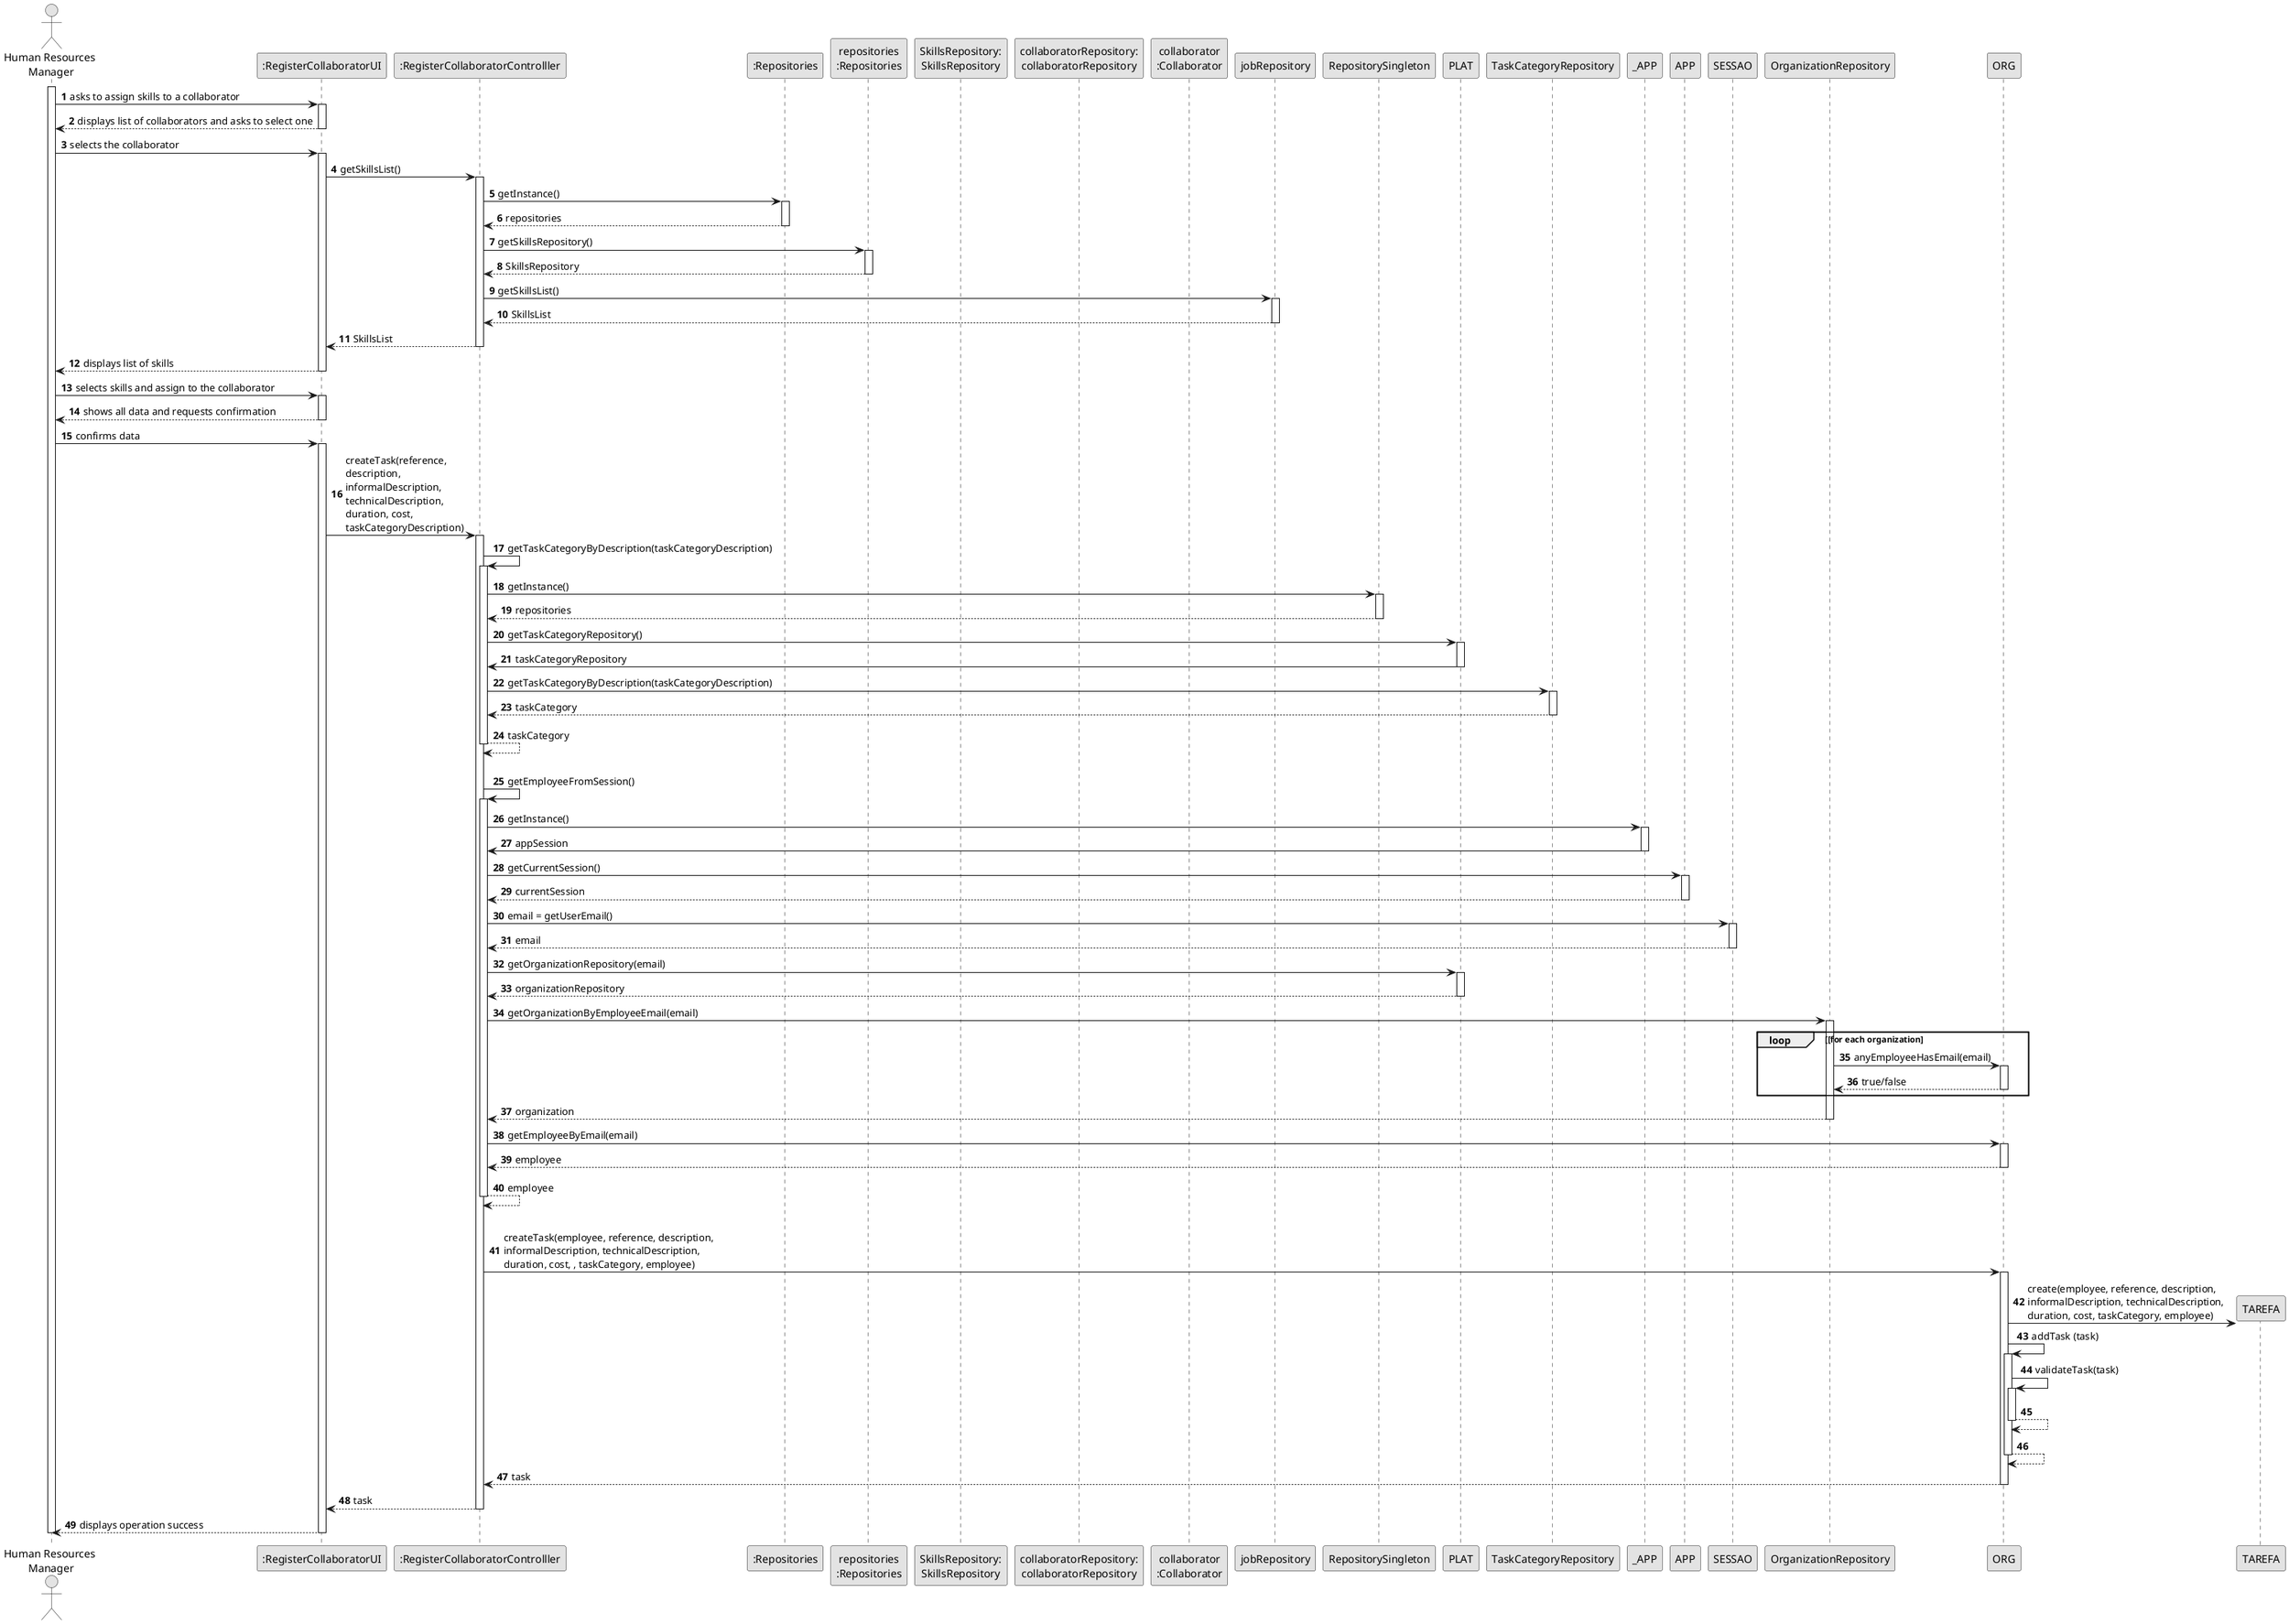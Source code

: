 @startuml
skinparam monochrome true
skinparam packageStyle rectangle
skinparam shadowing false

autonumber

'hide footbox
actor "Human Resources\n Manager" as ADM
participant ":RegisterCollaboratorUI" as UI
participant ":RegisterCollaboratorControlller" as CTRL
participant ":Repositories" as REP
participant "repositories\n:Repositories" as REPS
participant "SkillsRepository:\nSkillsRepository" as SkillsRepository
participant "collaboratorRepository:\ncollaboratorRepository" as collaboratorRepository
participant "collaborator\n:Collaborator" as COLLABORATOR

activate ADM

        ADM -> UI : asks to assign skills to a collaborator

        activate UI

'            UI --> ADM : requests data (reference, description,  informal \n description, technical description, duration, cost)
            'create CTRL

            UI --> ADM : displays list of collaborators and asks to select one
        deactivate UI

    ADM -> UI : selects the collaborator
    activate UI

    UI -> CTRL : getSkillsList()
        activate CTRL

            CTRL -> REP : getInstance()
            activate REP

            REP --> CTRL: repositories
            deactivate REP

            CTRL -> REPS : getSkillsRepository()
            activate REPS

            REPS --> CTRL: SkillsRepository
            deactivate REPS

            CTRL -> jobRepository: getSkillsList()
            activate jobRepository

            jobRepository --> CTRL : SkillsList
            deactivate jobRepository

            CTRL --> UI : SkillsList
            deactivate CTRL

        UI --> ADM : displays list of skills
    deactivate UI

    ADM -> UI : selects skills and assign to the collaborator
    activate UI

        UI --> ADM : shows all data and requests confirmation
    deactivate UI

    ADM -> UI : confirms data
    activate UI

        UI -> CTRL : createTask(reference,\ndescription,\ninformalDescription,\ntechnicalDescription,\nduration, cost,\ntaskCategoryDescription)
        activate CTRL

            CTRL -> CTRL : getTaskCategoryByDescription(taskCategoryDescription)
            activate CTRL

                CTRL -> RepositorySingleton : getInstance()
                activate RepositorySingleton

                    RepositorySingleton --> CTRL: repositories
                deactivate RepositorySingleton

                CTRL -> PLAT : getTaskCategoryRepository()
                activate PLAT

                    PLAT -> CTRL : taskCategoryRepository
                deactivate PLAT

                CTRL -> TaskCategoryRepository : getTaskCategoryByDescription(taskCategoryDescription)
                activate TaskCategoryRepository

                    TaskCategoryRepository --> CTRL : taskCategory
                deactivate TaskCategoryRepository
                    CTRL --> CTRL : taskCategory
            deactivate CTRL

            |||
            CTRL -> CTRL : getEmployeeFromSession()
            activate CTRL

                CTRL -> _APP: getInstance()
                activate _APP
                    _APP -> CTRL: appSession
                deactivate _APP


                CTRL -> APP: getCurrentSession()
                activate APP

                    APP --> CTRL: currentSession
                deactivate APP

                CTRL -> SESSAO: email = getUserEmail()
                activate SESSAO

                    SESSAO --> CTRL: email
                deactivate SESSAO


                CTRL -> PLAT: getOrganizationRepository(email)
                activate PLAT

                    PLAT --> CTRL: organizationRepository
                deactivate PLAT


                CTRL -> OrganizationRepository: getOrganizationByEmployeeEmail(email)
                activate OrganizationRepository

                    loop [for each organization
                        OrganizationRepository -> ORG : anyEmployeeHasEmail(email)
                        activate ORG

                             ORG --> OrganizationRepository : true/false
                        deactivate ORG
                    end
                    OrganizationRepository --> CTRL : organization
                deactivate OrganizationRepository

                CTRL -> ORG: getEmployeeByEmail(email)
                activate ORG

                    ORG --> CTRL : employee
                deactivate ORG

                CTRL --> CTRL : employee
            deactivate CTRL

            |||
            CTRL -> ORG: createTask(employee, reference, description,\ninformalDescription, technicalDescription,\nduration, cost, , taskCategory, employee)
            activate ORG

                ORG -> TAREFA**: create(employee, reference, description,\ninformalDescription, technicalDescription,\nduration, cost, taskCategory, employee)
                ORG -> ORG: addTask (task)


                activate ORG
                    ORG -> ORG: validateTask(task)
                    activate ORG
                        ORG --> ORG
                    deactivate ORG

                    ORG --> ORG
                deactivate ORG

                ORG --> CTRL : task

            deactivate ORG

            CTRL --> UI: task
            deactivate CTRL
            UI --> ADM: displays operation success
    deactivate UI

deactivate ADM

@enduml